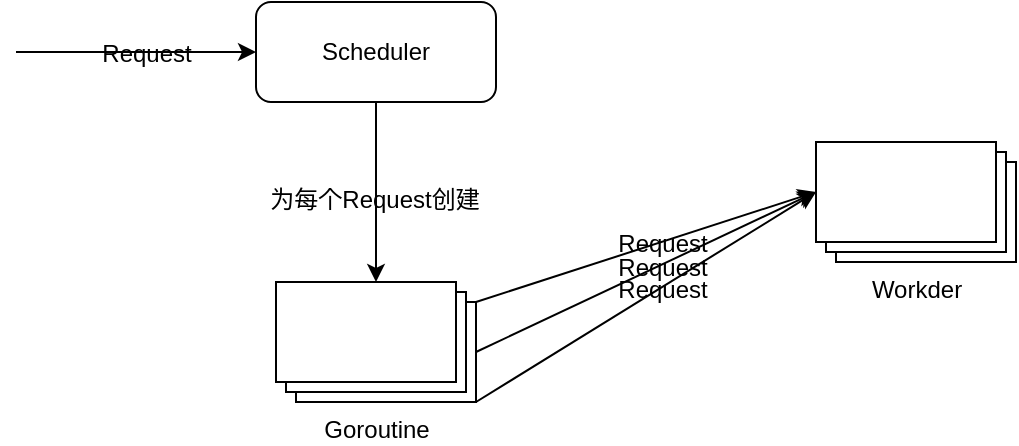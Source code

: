 <mxfile version="12.2.3" type="device" pages="1"><diagram id="p7j2rfDErIL6Ytxz6qKZ" name="Page-1"><mxGraphModel dx="1134" dy="727" grid="1" gridSize="10" guides="1" tooltips="1" connect="1" arrows="1" fold="1" page="1" pageScale="1" pageWidth="1169" pageHeight="1654" math="0" shadow="0"><root><mxCell id="0"/><mxCell id="1" parent="0"/><mxCell id="B8ELHJFPu4YUrS4lFm2T-1" value="Scheduler" style="rounded=1;whiteSpace=wrap;html=1;" vertex="1" parent="1"><mxGeometry x="500" y="210" width="120" height="50" as="geometry"/></mxCell><mxCell id="B8ELHJFPu4YUrS4lFm2T-2" value="" style="endArrow=classic;html=1;entryX=0;entryY=0.5;entryDx=0;entryDy=0;" edge="1" parent="1" target="B8ELHJFPu4YUrS4lFm2T-1"><mxGeometry width="50" height="50" relative="1" as="geometry"><mxPoint x="380" y="235" as="sourcePoint"/><mxPoint x="550" y="280" as="targetPoint"/></mxGeometry></mxCell><mxCell id="B8ELHJFPu4YUrS4lFm2T-3" value="Request" style="text;html=1;resizable=0;points=[];align=center;verticalAlign=middle;labelBackgroundColor=none;fontColor=#000000;" vertex="1" connectable="0" parent="B8ELHJFPu4YUrS4lFm2T-2"><mxGeometry x="0.083" y="-1" relative="1" as="geometry"><mxPoint as="offset"/></mxGeometry></mxCell><mxCell id="B8ELHJFPu4YUrS4lFm2T-4" value="Workder" style="verticalLabelPosition=bottom;verticalAlign=top;html=1;shape=mxgraph.basic.layered_rect;dx=10;outlineConnect=0;fontColor=#000000;" vertex="1" parent="1"><mxGeometry x="780" y="280" width="100" height="60" as="geometry"/></mxCell><mxCell id="B8ELHJFPu4YUrS4lFm2T-6" value="" style="endArrow=classic;html=1;exitX=0;exitY=0;exitDx=100;exitDy=35;exitPerimeter=0;entryX=0;entryY=0;entryDx=0;entryDy=25;entryPerimeter=0;" edge="1" parent="1" source="B8ELHJFPu4YUrS4lFm2T-8" target="B8ELHJFPu4YUrS4lFm2T-4"><mxGeometry width="50" height="50" relative="1" as="geometry"><mxPoint x="620" y="240" as="sourcePoint"/><mxPoint x="510" y="245" as="targetPoint"/></mxGeometry></mxCell><mxCell id="B8ELHJFPu4YUrS4lFm2T-7" value="Request" style="text;html=1;resizable=0;points=[];align=center;verticalAlign=middle;labelBackgroundColor=none;fontColor=#000000;" vertex="1" connectable="0" parent="B8ELHJFPu4YUrS4lFm2T-6"><mxGeometry x="0.083" y="-1" relative="1" as="geometry"><mxPoint as="offset"/></mxGeometry></mxCell><mxCell id="B8ELHJFPu4YUrS4lFm2T-8" value="Goroutine" style="verticalLabelPosition=bottom;verticalAlign=top;html=1;shape=mxgraph.basic.layered_rect;dx=10;outlineConnect=0;fontColor=#000000;" vertex="1" parent="1"><mxGeometry x="510" y="350" width="100" height="60" as="geometry"/></mxCell><mxCell id="B8ELHJFPu4YUrS4lFm2T-9" value="" style="endArrow=classic;html=1;exitX=0.5;exitY=1;exitDx=0;exitDy=0;" edge="1" parent="1" source="B8ELHJFPu4YUrS4lFm2T-1" target="B8ELHJFPu4YUrS4lFm2T-8"><mxGeometry width="50" height="50" relative="1" as="geometry"><mxPoint x="390" y="245" as="sourcePoint"/><mxPoint x="560" y="340" as="targetPoint"/></mxGeometry></mxCell><mxCell id="B8ELHJFPu4YUrS4lFm2T-10" value="为每个Request创建" style="text;html=1;resizable=0;points=[];align=center;verticalAlign=middle;labelBackgroundColor=none;fontColor=#000000;" vertex="1" connectable="0" parent="B8ELHJFPu4YUrS4lFm2T-9"><mxGeometry x="0.083" y="-1" relative="1" as="geometry"><mxPoint as="offset"/></mxGeometry></mxCell><mxCell id="B8ELHJFPu4YUrS4lFm2T-11" value="" style="endArrow=classic;html=1;exitX=0;exitY=0;exitDx=100;exitDy=10;exitPerimeter=0;entryX=0;entryY=0;entryDx=0;entryDy=25;entryPerimeter=0;" edge="1" parent="1" source="B8ELHJFPu4YUrS4lFm2T-8" target="B8ELHJFPu4YUrS4lFm2T-4"><mxGeometry width="50" height="50" relative="1" as="geometry"><mxPoint x="620" y="395" as="sourcePoint"/><mxPoint x="790" y="315" as="targetPoint"/></mxGeometry></mxCell><mxCell id="B8ELHJFPu4YUrS4lFm2T-12" value="Request" style="text;html=1;resizable=0;points=[];align=center;verticalAlign=middle;labelBackgroundColor=none;fontColor=#000000;" vertex="1" connectable="0" parent="B8ELHJFPu4YUrS4lFm2T-11"><mxGeometry x="0.083" y="-1" relative="1" as="geometry"><mxPoint as="offset"/></mxGeometry></mxCell><mxCell id="B8ELHJFPu4YUrS4lFm2T-13" value="" style="endArrow=classic;html=1;exitX=0;exitY=0;exitDx=100;exitDy=60;exitPerimeter=0;entryX=0;entryY=0;entryDx=0;entryDy=25;entryPerimeter=0;" edge="1" parent="1" source="B8ELHJFPu4YUrS4lFm2T-8" target="B8ELHJFPu4YUrS4lFm2T-4"><mxGeometry width="50" height="50" relative="1" as="geometry"><mxPoint x="630" y="405" as="sourcePoint"/><mxPoint x="800" y="325" as="targetPoint"/></mxGeometry></mxCell><mxCell id="B8ELHJFPu4YUrS4lFm2T-14" value="Request" style="text;html=1;resizable=0;points=[];align=center;verticalAlign=middle;labelBackgroundColor=none;fontColor=#000000;" vertex="1" connectable="0" parent="B8ELHJFPu4YUrS4lFm2T-13"><mxGeometry x="0.083" y="-1" relative="1" as="geometry"><mxPoint as="offset"/></mxGeometry></mxCell></root></mxGraphModel></diagram></mxfile>